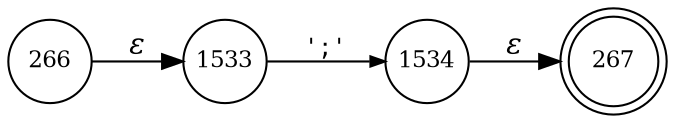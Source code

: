 digraph ATN {
rankdir=LR;
s267[fontsize=11, label="267", shape=doublecircle, fixedsize=true, width=.6];
s266[fontsize=11,label="266", shape=circle, fixedsize=true, width=.55, peripheries=1];
s1533[fontsize=11,label="1533", shape=circle, fixedsize=true, width=.55, peripheries=1];
s1534[fontsize=11,label="1534", shape=circle, fixedsize=true, width=.55, peripheries=1];
s266 -> s1533 [fontname="Times-Italic", label="&epsilon;"];
s1533 -> s1534 [fontsize=11, fontname="Courier", arrowsize=.7, label = "';'", arrowhead = normal];
s1534 -> s267 [fontname="Times-Italic", label="&epsilon;"];
}